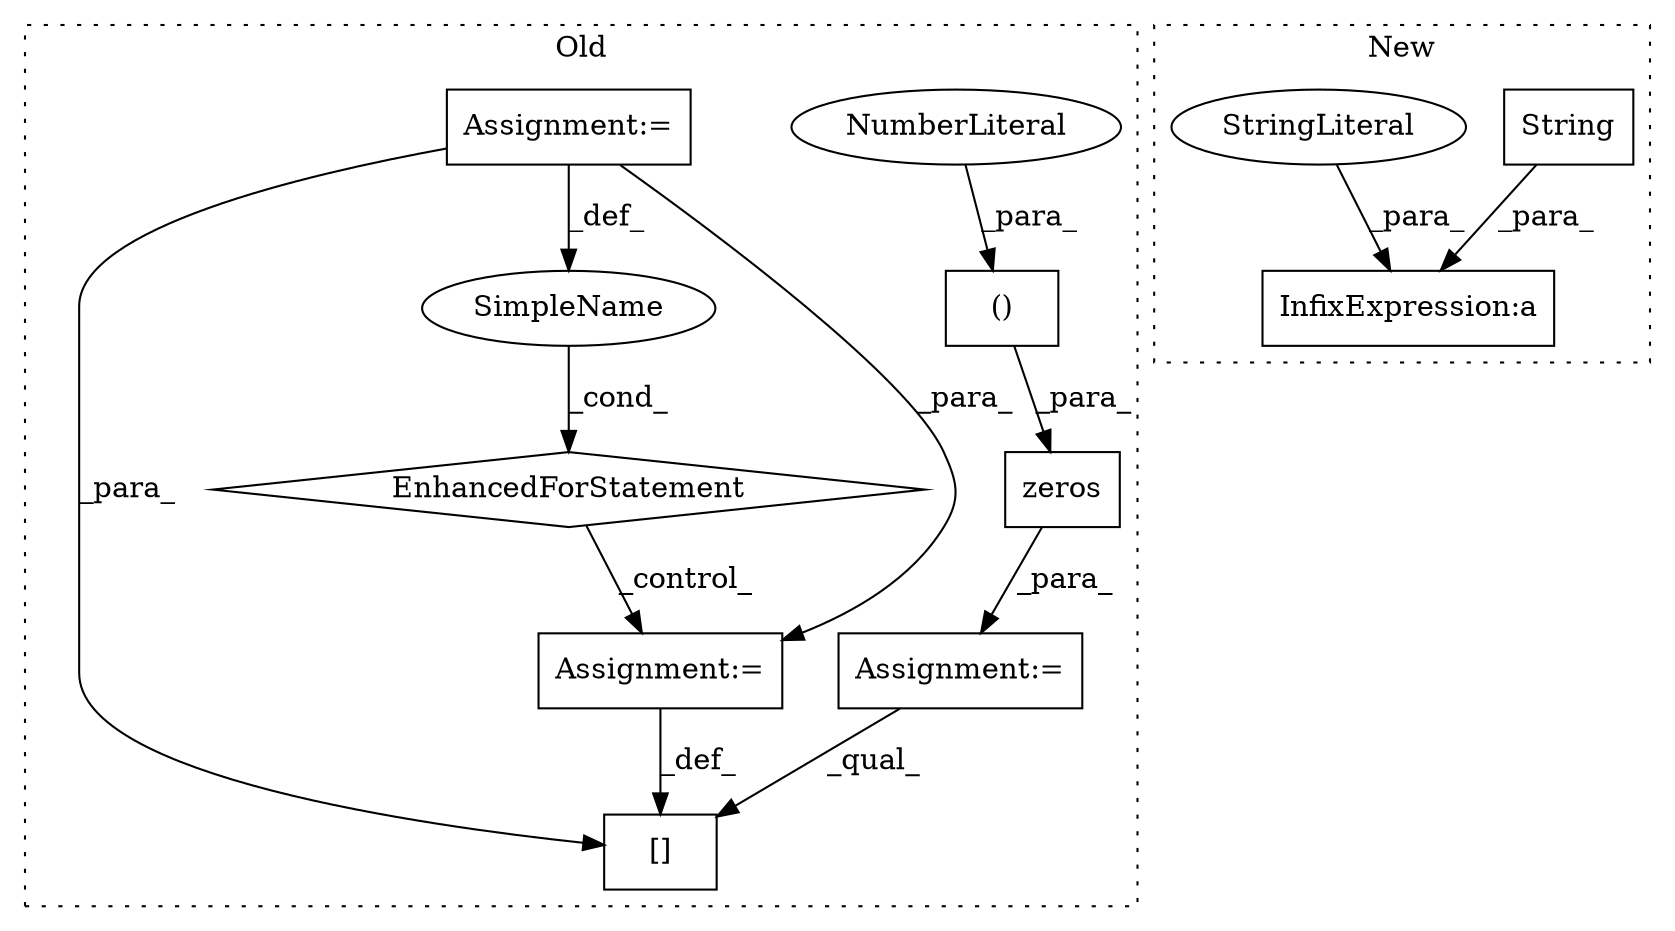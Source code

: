 digraph G {
subgraph cluster0 {
1 [label="zeros" a="32" s="6157,6221" l="11,1" shape="box"];
3 [label="Assignment:=" a="7" s="6150" l="1" shape="box"];
4 [label="()" a="106" s="6168" l="38" shape="box"];
6 [label="[]" a="2" s="6316,6354" l="9,2" shape="box"];
7 [label="NumberLiteral" a="34" s="6205" l="1" shape="ellipse"];
9 [label="Assignment:=" a="7" s="6228,6306" l="53,2" shape="box"];
10 [label="EnhancedForStatement" a="70" s="6228,6306" l="53,2" shape="diamond"];
11 [label="SimpleName" a="42" s="6285" l="1" shape="ellipse"];
12 [label="Assignment:=" a="7" s="6356" l="1" shape="box"];
label = "Old";
style="dotted";
}
subgraph cluster1 {
2 [label="String" a="32" s="6032,6042" l="7,1" shape="box"];
5 [label="InfixExpression:a" a="27" s="6029" l="3" shape="box"];
8 [label="StringLiteral" a="45" s="6020" l="9" shape="ellipse"];
label = "New";
style="dotted";
}
1 -> 3 [label="_para_"];
2 -> 5 [label="_para_"];
3 -> 6 [label="_qual_"];
4 -> 1 [label="_para_"];
7 -> 4 [label="_para_"];
8 -> 5 [label="_para_"];
9 -> 11 [label="_def_"];
9 -> 12 [label="_para_"];
9 -> 6 [label="_para_"];
10 -> 12 [label="_control_"];
11 -> 10 [label="_cond_"];
12 -> 6 [label="_def_"];
}
